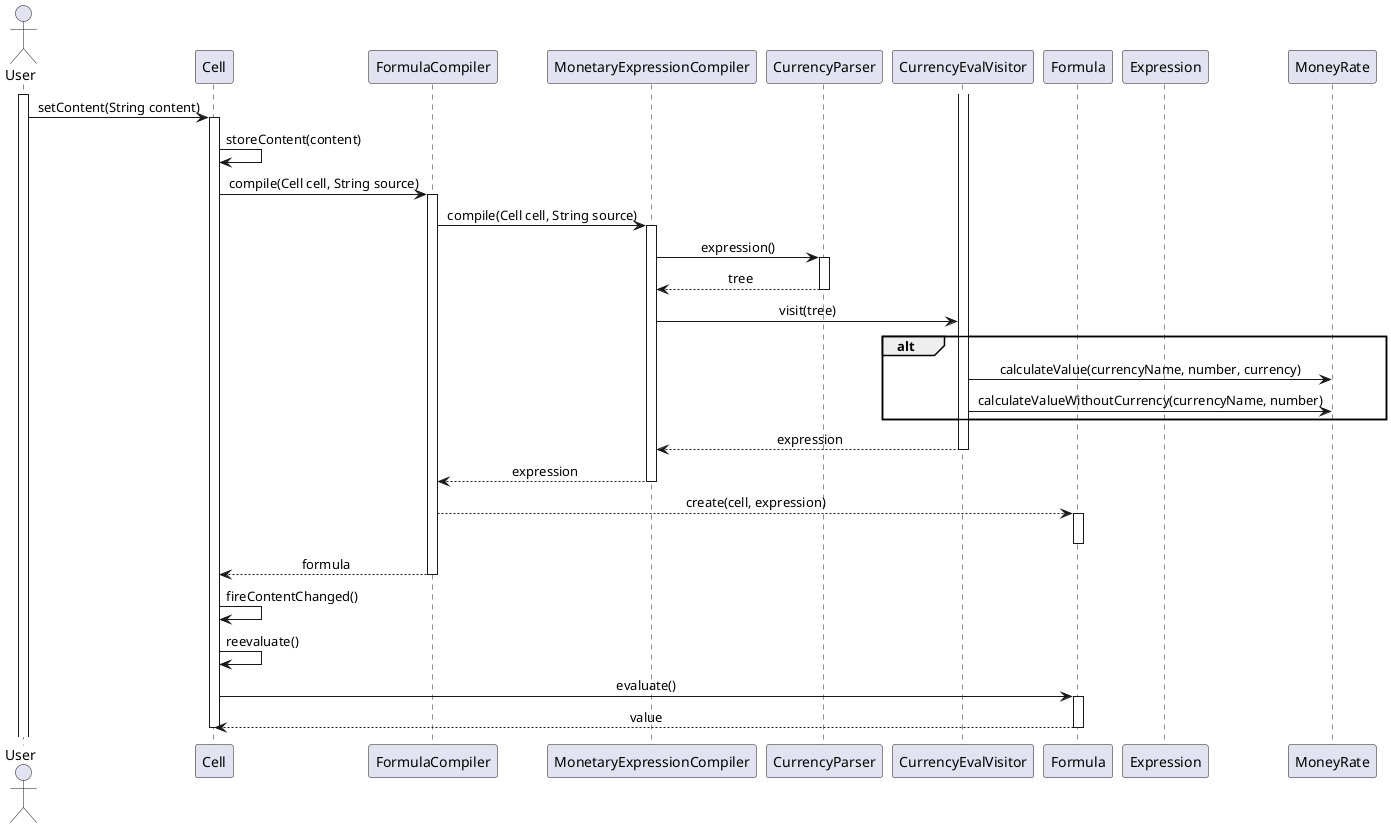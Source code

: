 @startuml design_lang01.2.png

skinparam sequenceMessageAlign center

actor User
participant "Cell" as cell
participant "FormulaCompiler" as fc
participant "MonetaryExpressionCompiler" as mec
participant "CurrencyParser" as cp
participant "CurrencyEvalVisitor" as cev
participant "Formula" as form
participant "Expression" as exp


activate User
User->cell: setContent(String content)

activate cell
cell->cell: storeContent(content)


cell->fc: compile(Cell cell, String source)

activate fc
fc->mec: compile(Cell cell, String source)

activate mec
mec->cp: expression()

activate cp
cp-->mec: tree
deactivate cp
mec->cev: visit(tree)

alt
cev -> MoneyRate : calculateValue(currencyName, number, currency)
cev -> MoneyRate : calculateValueWithoutCurrency(currencyName, number)
end

activate cev
cev-->mec: expression
deactivate cev

mec-->fc: expression
deactivate mec

fc-->form: create(cell, expression)
activate form
deactivate form
fc-->cell: formula
deactivate fc

cell->cell: fireContentChanged()
cell->cell: reevaluate()

cell->form: evaluate()
activate form

form-->cell: value
deactivate form

deactivate cell

@enduml
